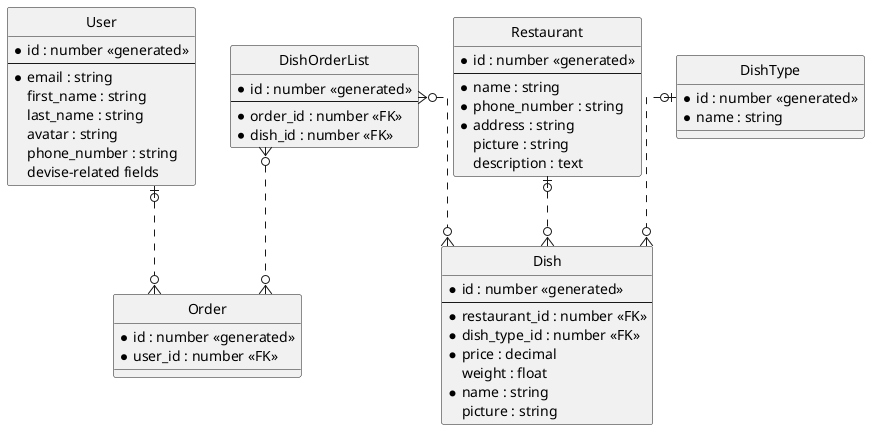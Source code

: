 @startuml

' hide the spot
hide circle

' avoid problems with angled crows feet
skinparam linetype ortho

entity User {
	* id : number <<generated>>
	--
	* email : string
	first_name : string
	last_name : string
	avatar : string
	phone_number : string
	devise-related fields
}

entity Restaurant {
	* id : number <<generated>>
	--
	* name : string
	* phone_number : string
	* address : string
	picture : string
	description : text
}

entity Dish {
	* id : number <<generated>>
	--
	* restaurant_id : number <<FK>>
	* dish_type_id : number <<FK>>
	* price : decimal
	weight : float
	* name : string
	picture : string
}

entity DishType {
	* id : number <<generated>>
	* name : string
}

entity Order {
	* id : number <<generated>>
	* user_id : number <<FK>>
}

entity DishOrderList {
	* id : number <<generated>>
	--
	* order_id : number <<FK>>
	* dish_id : number <<FK>>
}

Restaurant |o..o{ Dish
DishType |o..o{ Dish
User |o..o{ Order
DishOrderList }o..o{ Order
DishOrderList }o..o{ Dish
		
@enduml
